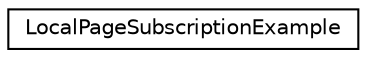 digraph "Graphical Class Hierarchy"
{
  edge [fontname="Helvetica",fontsize="10",labelfontname="Helvetica",labelfontsize="10"];
  node [fontname="Helvetica",fontsize="10",shape=record];
  rankdir="LR";
  Node1 [label="LocalPageSubscriptionExample",height=0.2,width=0.4,color="black", fillcolor="white", style="filled",URL="$class_local_page_subscription_example.html"];
}
